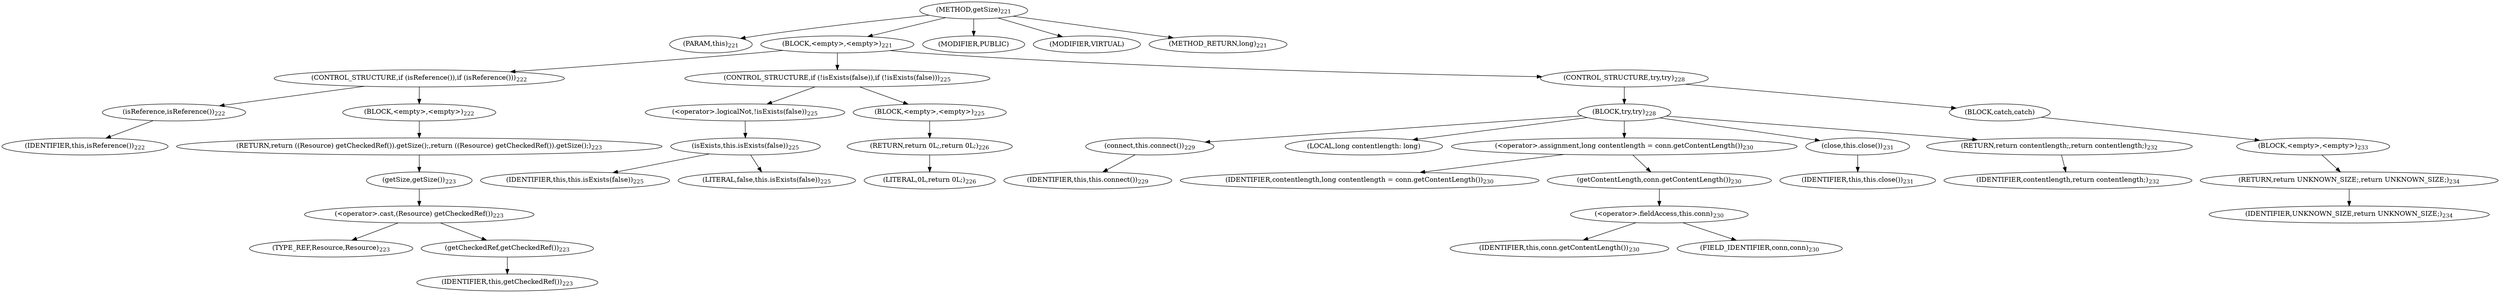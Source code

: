 digraph "getSize" {  
"315" [label = <(METHOD,getSize)<SUB>221</SUB>> ]
"43" [label = <(PARAM,this)<SUB>221</SUB>> ]
"316" [label = <(BLOCK,&lt;empty&gt;,&lt;empty&gt;)<SUB>221</SUB>> ]
"317" [label = <(CONTROL_STRUCTURE,if (isReference()),if (isReference()))<SUB>222</SUB>> ]
"318" [label = <(isReference,isReference())<SUB>222</SUB>> ]
"42" [label = <(IDENTIFIER,this,isReference())<SUB>222</SUB>> ]
"319" [label = <(BLOCK,&lt;empty&gt;,&lt;empty&gt;)<SUB>222</SUB>> ]
"320" [label = <(RETURN,return ((Resource) getCheckedRef()).getSize();,return ((Resource) getCheckedRef()).getSize();)<SUB>223</SUB>> ]
"321" [label = <(getSize,getSize())<SUB>223</SUB>> ]
"322" [label = <(&lt;operator&gt;.cast,(Resource) getCheckedRef())<SUB>223</SUB>> ]
"323" [label = <(TYPE_REF,Resource,Resource)<SUB>223</SUB>> ]
"324" [label = <(getCheckedRef,getCheckedRef())<SUB>223</SUB>> ]
"44" [label = <(IDENTIFIER,this,getCheckedRef())<SUB>223</SUB>> ]
"325" [label = <(CONTROL_STRUCTURE,if (!isExists(false)),if (!isExists(false)))<SUB>225</SUB>> ]
"326" [label = <(&lt;operator&gt;.logicalNot,!isExists(false))<SUB>225</SUB>> ]
"327" [label = <(isExists,this.isExists(false))<SUB>225</SUB>> ]
"45" [label = <(IDENTIFIER,this,this.isExists(false))<SUB>225</SUB>> ]
"328" [label = <(LITERAL,false,this.isExists(false))<SUB>225</SUB>> ]
"329" [label = <(BLOCK,&lt;empty&gt;,&lt;empty&gt;)<SUB>225</SUB>> ]
"330" [label = <(RETURN,return 0L;,return 0L;)<SUB>226</SUB>> ]
"331" [label = <(LITERAL,0L,return 0L;)<SUB>226</SUB>> ]
"332" [label = <(CONTROL_STRUCTURE,try,try)<SUB>228</SUB>> ]
"333" [label = <(BLOCK,try,try)<SUB>228</SUB>> ]
"334" [label = <(connect,this.connect())<SUB>229</SUB>> ]
"46" [label = <(IDENTIFIER,this,this.connect())<SUB>229</SUB>> ]
"335" [label = <(LOCAL,long contentlength: long)> ]
"336" [label = <(&lt;operator&gt;.assignment,long contentlength = conn.getContentLength())<SUB>230</SUB>> ]
"337" [label = <(IDENTIFIER,contentlength,long contentlength = conn.getContentLength())<SUB>230</SUB>> ]
"338" [label = <(getContentLength,conn.getContentLength())<SUB>230</SUB>> ]
"339" [label = <(&lt;operator&gt;.fieldAccess,this.conn)<SUB>230</SUB>> ]
"340" [label = <(IDENTIFIER,this,conn.getContentLength())<SUB>230</SUB>> ]
"341" [label = <(FIELD_IDENTIFIER,conn,conn)<SUB>230</SUB>> ]
"342" [label = <(close,this.close())<SUB>231</SUB>> ]
"47" [label = <(IDENTIFIER,this,this.close())<SUB>231</SUB>> ]
"343" [label = <(RETURN,return contentlength;,return contentlength;)<SUB>232</SUB>> ]
"344" [label = <(IDENTIFIER,contentlength,return contentlength;)<SUB>232</SUB>> ]
"345" [label = <(BLOCK,catch,catch)> ]
"346" [label = <(BLOCK,&lt;empty&gt;,&lt;empty&gt;)<SUB>233</SUB>> ]
"347" [label = <(RETURN,return UNKNOWN_SIZE;,return UNKNOWN_SIZE;)<SUB>234</SUB>> ]
"348" [label = <(IDENTIFIER,UNKNOWN_SIZE,return UNKNOWN_SIZE;)<SUB>234</SUB>> ]
"349" [label = <(MODIFIER,PUBLIC)> ]
"350" [label = <(MODIFIER,VIRTUAL)> ]
"351" [label = <(METHOD_RETURN,long)<SUB>221</SUB>> ]
  "315" -> "43" 
  "315" -> "316" 
  "315" -> "349" 
  "315" -> "350" 
  "315" -> "351" 
  "316" -> "317" 
  "316" -> "325" 
  "316" -> "332" 
  "317" -> "318" 
  "317" -> "319" 
  "318" -> "42" 
  "319" -> "320" 
  "320" -> "321" 
  "321" -> "322" 
  "322" -> "323" 
  "322" -> "324" 
  "324" -> "44" 
  "325" -> "326" 
  "325" -> "329" 
  "326" -> "327" 
  "327" -> "45" 
  "327" -> "328" 
  "329" -> "330" 
  "330" -> "331" 
  "332" -> "333" 
  "332" -> "345" 
  "333" -> "334" 
  "333" -> "335" 
  "333" -> "336" 
  "333" -> "342" 
  "333" -> "343" 
  "334" -> "46" 
  "336" -> "337" 
  "336" -> "338" 
  "338" -> "339" 
  "339" -> "340" 
  "339" -> "341" 
  "342" -> "47" 
  "343" -> "344" 
  "345" -> "346" 
  "346" -> "347" 
  "347" -> "348" 
}
